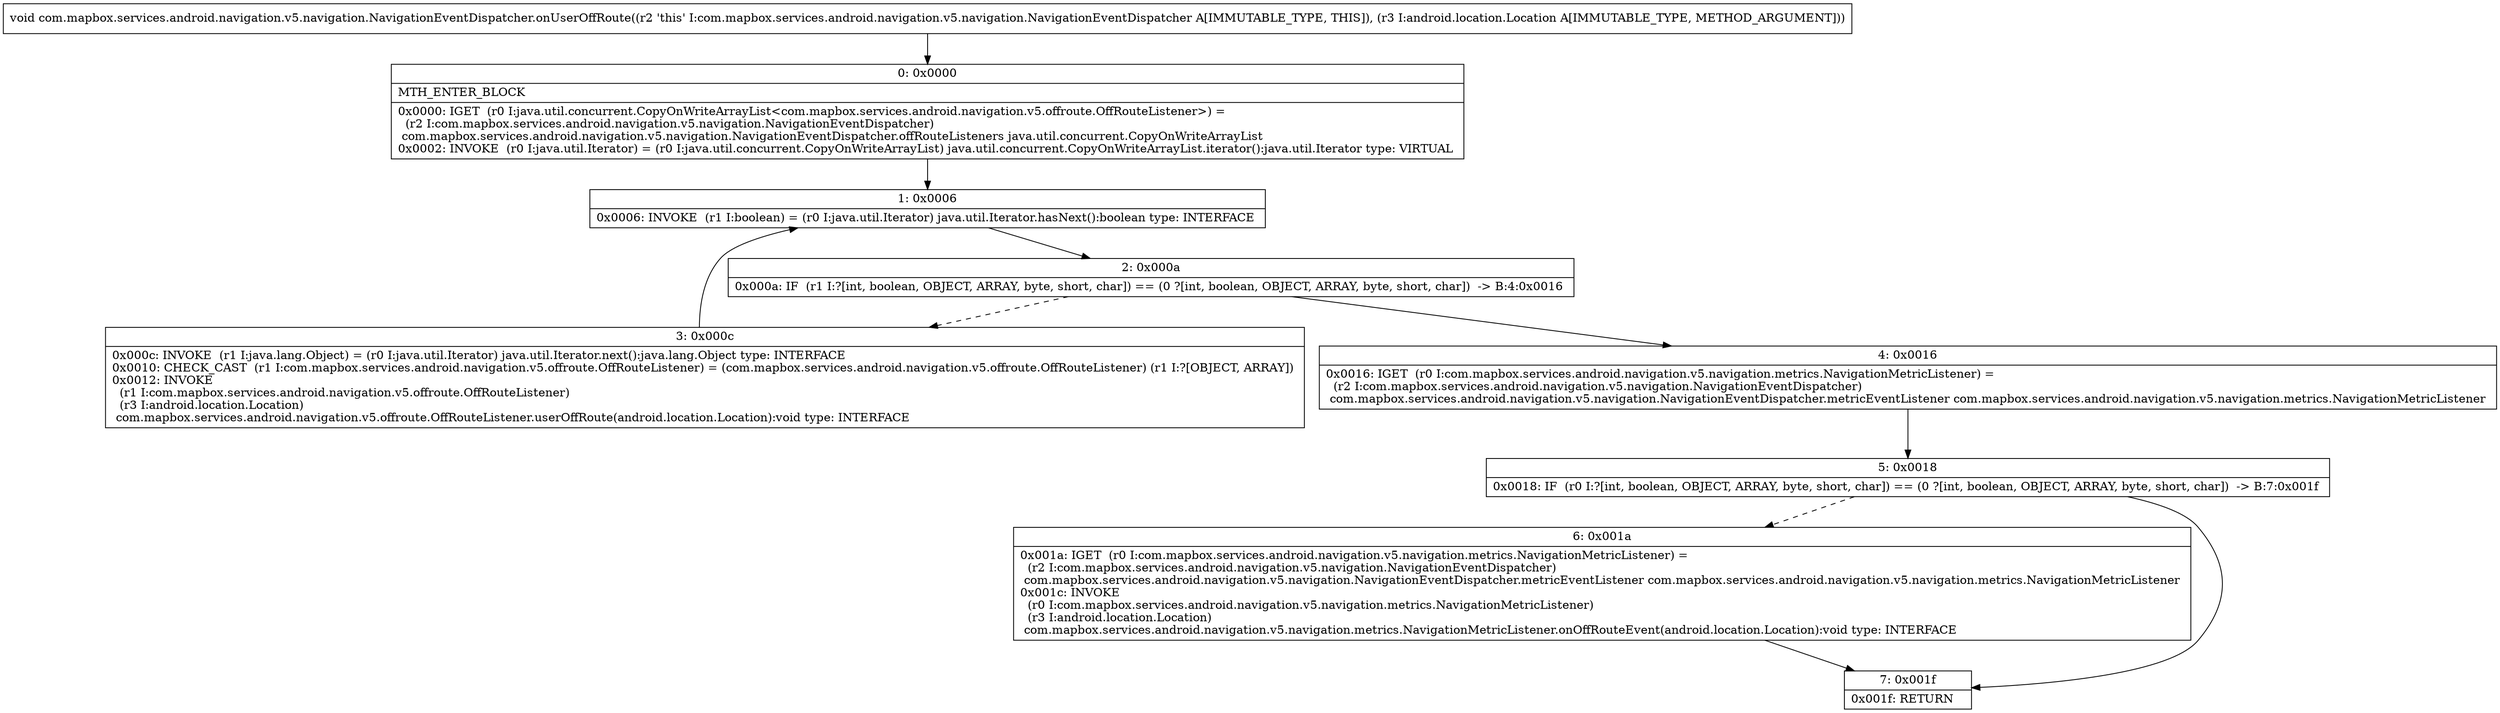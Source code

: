 digraph "CFG forcom.mapbox.services.android.navigation.v5.navigation.NavigationEventDispatcher.onUserOffRoute(Landroid\/location\/Location;)V" {
Node_0 [shape=record,label="{0\:\ 0x0000|MTH_ENTER_BLOCK\l|0x0000: IGET  (r0 I:java.util.concurrent.CopyOnWriteArrayList\<com.mapbox.services.android.navigation.v5.offroute.OffRouteListener\>) = \l  (r2 I:com.mapbox.services.android.navigation.v5.navigation.NavigationEventDispatcher)\l com.mapbox.services.android.navigation.v5.navigation.NavigationEventDispatcher.offRouteListeners java.util.concurrent.CopyOnWriteArrayList \l0x0002: INVOKE  (r0 I:java.util.Iterator) = (r0 I:java.util.concurrent.CopyOnWriteArrayList) java.util.concurrent.CopyOnWriteArrayList.iterator():java.util.Iterator type: VIRTUAL \l}"];
Node_1 [shape=record,label="{1\:\ 0x0006|0x0006: INVOKE  (r1 I:boolean) = (r0 I:java.util.Iterator) java.util.Iterator.hasNext():boolean type: INTERFACE \l}"];
Node_2 [shape=record,label="{2\:\ 0x000a|0x000a: IF  (r1 I:?[int, boolean, OBJECT, ARRAY, byte, short, char]) == (0 ?[int, boolean, OBJECT, ARRAY, byte, short, char])  \-\> B:4:0x0016 \l}"];
Node_3 [shape=record,label="{3\:\ 0x000c|0x000c: INVOKE  (r1 I:java.lang.Object) = (r0 I:java.util.Iterator) java.util.Iterator.next():java.lang.Object type: INTERFACE \l0x0010: CHECK_CAST  (r1 I:com.mapbox.services.android.navigation.v5.offroute.OffRouteListener) = (com.mapbox.services.android.navigation.v5.offroute.OffRouteListener) (r1 I:?[OBJECT, ARRAY]) \l0x0012: INVOKE  \l  (r1 I:com.mapbox.services.android.navigation.v5.offroute.OffRouteListener)\l  (r3 I:android.location.Location)\l com.mapbox.services.android.navigation.v5.offroute.OffRouteListener.userOffRoute(android.location.Location):void type: INTERFACE \l}"];
Node_4 [shape=record,label="{4\:\ 0x0016|0x0016: IGET  (r0 I:com.mapbox.services.android.navigation.v5.navigation.metrics.NavigationMetricListener) = \l  (r2 I:com.mapbox.services.android.navigation.v5.navigation.NavigationEventDispatcher)\l com.mapbox.services.android.navigation.v5.navigation.NavigationEventDispatcher.metricEventListener com.mapbox.services.android.navigation.v5.navigation.metrics.NavigationMetricListener \l}"];
Node_5 [shape=record,label="{5\:\ 0x0018|0x0018: IF  (r0 I:?[int, boolean, OBJECT, ARRAY, byte, short, char]) == (0 ?[int, boolean, OBJECT, ARRAY, byte, short, char])  \-\> B:7:0x001f \l}"];
Node_6 [shape=record,label="{6\:\ 0x001a|0x001a: IGET  (r0 I:com.mapbox.services.android.navigation.v5.navigation.metrics.NavigationMetricListener) = \l  (r2 I:com.mapbox.services.android.navigation.v5.navigation.NavigationEventDispatcher)\l com.mapbox.services.android.navigation.v5.navigation.NavigationEventDispatcher.metricEventListener com.mapbox.services.android.navigation.v5.navigation.metrics.NavigationMetricListener \l0x001c: INVOKE  \l  (r0 I:com.mapbox.services.android.navigation.v5.navigation.metrics.NavigationMetricListener)\l  (r3 I:android.location.Location)\l com.mapbox.services.android.navigation.v5.navigation.metrics.NavigationMetricListener.onOffRouteEvent(android.location.Location):void type: INTERFACE \l}"];
Node_7 [shape=record,label="{7\:\ 0x001f|0x001f: RETURN   \l}"];
MethodNode[shape=record,label="{void com.mapbox.services.android.navigation.v5.navigation.NavigationEventDispatcher.onUserOffRoute((r2 'this' I:com.mapbox.services.android.navigation.v5.navigation.NavigationEventDispatcher A[IMMUTABLE_TYPE, THIS]), (r3 I:android.location.Location A[IMMUTABLE_TYPE, METHOD_ARGUMENT])) }"];
MethodNode -> Node_0;
Node_0 -> Node_1;
Node_1 -> Node_2;
Node_2 -> Node_3[style=dashed];
Node_2 -> Node_4;
Node_3 -> Node_1;
Node_4 -> Node_5;
Node_5 -> Node_6[style=dashed];
Node_5 -> Node_7;
Node_6 -> Node_7;
}

